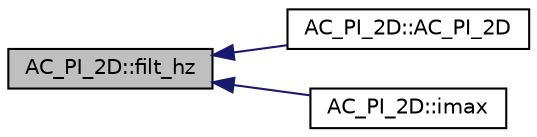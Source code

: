 digraph "AC_PI_2D::filt_hz"
{
 // INTERACTIVE_SVG=YES
  edge [fontname="Helvetica",fontsize="10",labelfontname="Helvetica",labelfontsize="10"];
  node [fontname="Helvetica",fontsize="10",shape=record];
  rankdir="LR";
  Node1 [label="AC_PI_2D::filt_hz",height=0.2,width=0.4,color="black", fillcolor="grey75", style="filled", fontcolor="black"];
  Node1 -> Node2 [dir="back",color="midnightblue",fontsize="10",style="solid",fontname="Helvetica"];
  Node2 [label="AC_PI_2D::AC_PI_2D",height=0.2,width=0.4,color="black", fillcolor="white", style="filled",URL="$classAC__PI__2D.html#a40eafe56cc5a4246045cb97e1ec751ce"];
  Node1 -> Node3 [dir="back",color="midnightblue",fontsize="10",style="solid",fontname="Helvetica"];
  Node3 [label="AC_PI_2D::imax",height=0.2,width=0.4,color="black", fillcolor="white", style="filled",URL="$classAC__PI__2D.html#a39e49783b2777b24ed8cd84e23bcd2fd"];
}
